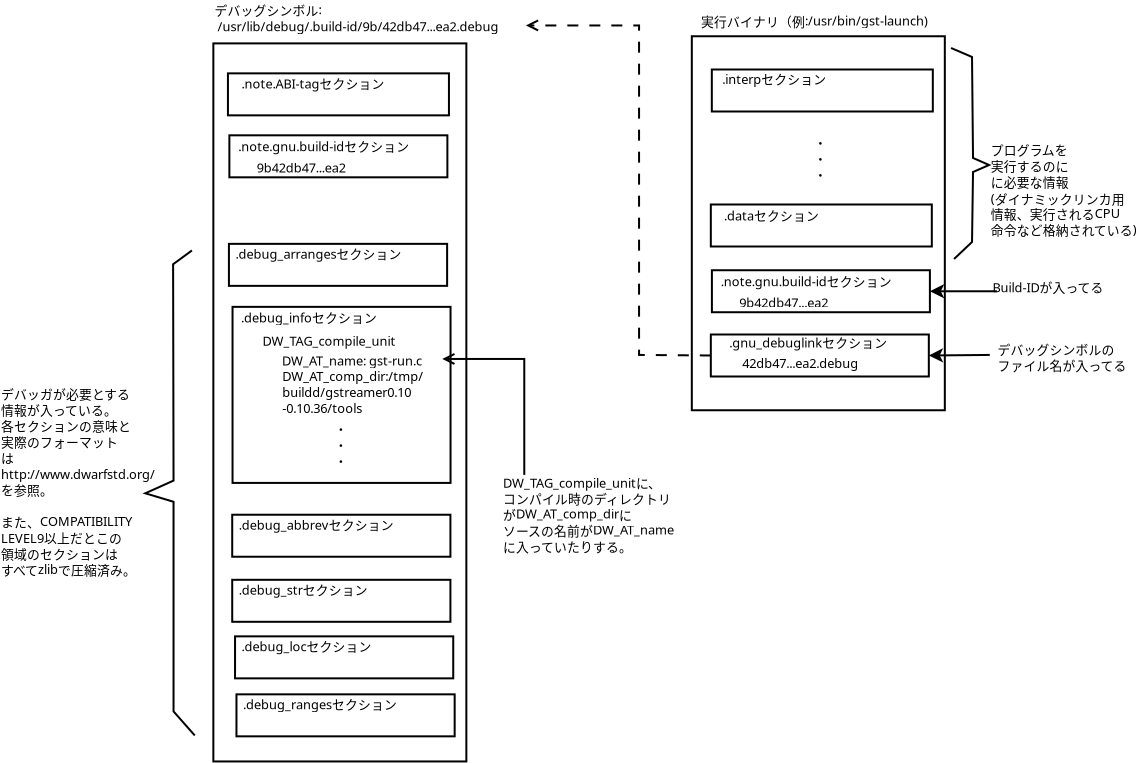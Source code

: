 <?xml version="1.0" encoding="UTF-8"?>
<dia:diagram xmlns:dia="http://www.lysator.liu.se/~alla/dia/">
  <dia:layer name="背景" visible="true" active="true">
    <dia:object type="Standard - Box" version="0" id="O0">
      <dia:attribute name="obj_pos">
        <dia:point val="5.45,-12.588"/>
      </dia:attribute>
      <dia:attribute name="obj_bb">
        <dia:rectangle val="5.4,-12.637;18.15,23.365"/>
      </dia:attribute>
      <dia:attribute name="elem_corner">
        <dia:point val="5.45,-12.588"/>
      </dia:attribute>
      <dia:attribute name="elem_width">
        <dia:real val="12.65"/>
      </dia:attribute>
      <dia:attribute name="elem_height">
        <dia:real val="35.903"/>
      </dia:attribute>
      <dia:attribute name="show_background">
        <dia:boolean val="true"/>
      </dia:attribute>
    </dia:object>
    <dia:object type="Standard - Box" version="0" id="O1">
      <dia:attribute name="obj_pos">
        <dia:point val="6.179,-11.09"/>
      </dia:attribute>
      <dia:attribute name="obj_bb">
        <dia:rectangle val="6.129,-11.14;17.279,-8.94"/>
      </dia:attribute>
      <dia:attribute name="elem_corner">
        <dia:point val="6.179,-11.09"/>
      </dia:attribute>
      <dia:attribute name="elem_width">
        <dia:real val="11.05"/>
      </dia:attribute>
      <dia:attribute name="elem_height">
        <dia:real val="2.1"/>
      </dia:attribute>
      <dia:attribute name="show_background">
        <dia:boolean val="true"/>
      </dia:attribute>
    </dia:object>
    <dia:object type="Standard - Box" version="0" id="O2">
      <dia:attribute name="obj_pos">
        <dia:point val="6.228,-2.565"/>
      </dia:attribute>
      <dia:attribute name="obj_bb">
        <dia:rectangle val="6.178,-2.615;17.188,-0.415"/>
      </dia:attribute>
      <dia:attribute name="elem_corner">
        <dia:point val="6.228,-2.565"/>
      </dia:attribute>
      <dia:attribute name="elem_width">
        <dia:real val="10.91"/>
      </dia:attribute>
      <dia:attribute name="elem_height">
        <dia:real val="2.1"/>
      </dia:attribute>
      <dia:attribute name="show_background">
        <dia:boolean val="true"/>
      </dia:attribute>
    </dia:object>
    <dia:object type="Standard - Box" version="0" id="O3">
      <dia:attribute name="obj_pos">
        <dia:point val="6.409,0.585"/>
      </dia:attribute>
      <dia:attribute name="obj_bb">
        <dia:rectangle val="6.359,0.535;17.359,9.438"/>
      </dia:attribute>
      <dia:attribute name="elem_corner">
        <dia:point val="6.409,0.585"/>
      </dia:attribute>
      <dia:attribute name="elem_width">
        <dia:real val="10.9"/>
      </dia:attribute>
      <dia:attribute name="elem_height">
        <dia:real val="8.803"/>
      </dia:attribute>
      <dia:attribute name="show_background">
        <dia:boolean val="true"/>
      </dia:attribute>
    </dia:object>
    <dia:object type="Standard - Box" version="0" id="O4">
      <dia:attribute name="obj_pos">
        <dia:point val="29.373,-12.945"/>
      </dia:attribute>
      <dia:attribute name="obj_bb">
        <dia:rectangle val="29.323,-12.995;42.073,5.805"/>
      </dia:attribute>
      <dia:attribute name="elem_corner">
        <dia:point val="29.373,-12.945"/>
      </dia:attribute>
      <dia:attribute name="elem_width">
        <dia:real val="12.65"/>
      </dia:attribute>
      <dia:attribute name="elem_height">
        <dia:real val="18.7"/>
      </dia:attribute>
      <dia:attribute name="show_background">
        <dia:boolean val="true"/>
      </dia:attribute>
    </dia:object>
    <dia:object type="Standard - Text" version="1" id="O5">
      <dia:attribute name="obj_pos">
        <dia:point val="29.833,-13.433"/>
      </dia:attribute>
      <dia:attribute name="obj_bb">
        <dia:rectangle val="29.833,-14.094;41.64,-13.22"/>
      </dia:attribute>
      <dia:attribute name="text">
        <dia:composite type="text">
          <dia:attribute name="string">
            <dia:string>#実行バイナリ（例:/usr/bin/gst-launch)#</dia:string>
          </dia:attribute>
          <dia:attribute name="font">
            <dia:font family="sans" style="0" name="Helvetica"/>
          </dia:attribute>
          <dia:attribute name="height">
            <dia:real val="0.8"/>
          </dia:attribute>
          <dia:attribute name="pos">
            <dia:point val="29.833,-13.433"/>
          </dia:attribute>
          <dia:attribute name="color">
            <dia:color val="#000000"/>
          </dia:attribute>
          <dia:attribute name="alignment">
            <dia:enum val="0"/>
          </dia:attribute>
        </dia:composite>
      </dia:attribute>
      <dia:attribute name="valign">
        <dia:enum val="3"/>
      </dia:attribute>
    </dia:object>
    <dia:object type="Standard - Box" version="0" id="O6">
      <dia:attribute name="obj_pos">
        <dia:point val="30.323,1.967"/>
      </dia:attribute>
      <dia:attribute name="obj_bb">
        <dia:rectangle val="30.273,1.917;41.273,4.117"/>
      </dia:attribute>
      <dia:attribute name="elem_corner">
        <dia:point val="30.323,1.967"/>
      </dia:attribute>
      <dia:attribute name="elem_width">
        <dia:real val="10.9"/>
      </dia:attribute>
      <dia:attribute name="elem_height">
        <dia:real val="2.1"/>
      </dia:attribute>
      <dia:attribute name="show_background">
        <dia:boolean val="true"/>
      </dia:attribute>
    </dia:object>
    <dia:object type="Standard - Box" version="0" id="O7">
      <dia:attribute name="obj_pos">
        <dia:point val="30.373,-11.283"/>
      </dia:attribute>
      <dia:attribute name="obj_bb">
        <dia:rectangle val="30.323,-11.333;41.473,-9.133"/>
      </dia:attribute>
      <dia:attribute name="elem_corner">
        <dia:point val="30.373,-11.283"/>
      </dia:attribute>
      <dia:attribute name="elem_width">
        <dia:real val="11.05"/>
      </dia:attribute>
      <dia:attribute name="elem_height">
        <dia:real val="2.1"/>
      </dia:attribute>
      <dia:attribute name="show_background">
        <dia:boolean val="true"/>
      </dia:attribute>
    </dia:object>
    <dia:object type="Standard - Box" version="0" id="O8">
      <dia:attribute name="obj_pos">
        <dia:point val="30.323,-4.533"/>
      </dia:attribute>
      <dia:attribute name="obj_bb">
        <dia:rectangle val="30.273,-4.583;41.423,-2.383"/>
      </dia:attribute>
      <dia:attribute name="elem_corner">
        <dia:point val="30.323,-4.533"/>
      </dia:attribute>
      <dia:attribute name="elem_width">
        <dia:real val="11.05"/>
      </dia:attribute>
      <dia:attribute name="elem_height">
        <dia:real val="2.1"/>
      </dia:attribute>
      <dia:attribute name="show_background">
        <dia:boolean val="true"/>
      </dia:attribute>
    </dia:object>
    <dia:object type="Standard - Text" version="1" id="O9">
      <dia:attribute name="obj_pos">
        <dia:point val="35.698,-3.595"/>
      </dia:attribute>
      <dia:attribute name="obj_bb">
        <dia:rectangle val="35.698,-4.19;35.698,-3.445"/>
      </dia:attribute>
      <dia:attribute name="text">
        <dia:composite type="text">
          <dia:attribute name="string">
            <dia:string>##</dia:string>
          </dia:attribute>
          <dia:attribute name="font">
            <dia:font family="sans" style="0" name="Helvetica"/>
          </dia:attribute>
          <dia:attribute name="height">
            <dia:real val="0.8"/>
          </dia:attribute>
          <dia:attribute name="pos">
            <dia:point val="35.698,-3.595"/>
          </dia:attribute>
          <dia:attribute name="color">
            <dia:color val="#000000"/>
          </dia:attribute>
          <dia:attribute name="alignment">
            <dia:enum val="0"/>
          </dia:attribute>
        </dia:composite>
      </dia:attribute>
      <dia:attribute name="valign">
        <dia:enum val="3"/>
      </dia:attribute>
      <dia:connections>
        <dia:connection handle="0" to="O4" connection="8"/>
      </dia:connections>
    </dia:object>
    <dia:object type="Standard - Text" version="1" id="O10">
      <dia:attribute name="obj_pos">
        <dia:point val="35.698,-3.595"/>
      </dia:attribute>
      <dia:attribute name="obj_bb">
        <dia:rectangle val="35.698,-4.19;35.698,-3.445"/>
      </dia:attribute>
      <dia:attribute name="text">
        <dia:composite type="text">
          <dia:attribute name="string">
            <dia:string>##</dia:string>
          </dia:attribute>
          <dia:attribute name="font">
            <dia:font family="sans" style="0" name="Helvetica"/>
          </dia:attribute>
          <dia:attribute name="height">
            <dia:real val="0.8"/>
          </dia:attribute>
          <dia:attribute name="pos">
            <dia:point val="35.698,-3.595"/>
          </dia:attribute>
          <dia:attribute name="color">
            <dia:color val="#000000"/>
          </dia:attribute>
          <dia:attribute name="alignment">
            <dia:enum val="0"/>
          </dia:attribute>
        </dia:composite>
      </dia:attribute>
      <dia:attribute name="valign">
        <dia:enum val="3"/>
      </dia:attribute>
      <dia:connections>
        <dia:connection handle="0" to="O4" connection="8"/>
      </dia:connections>
    </dia:object>
    <dia:object type="Standard - Text" version="1" id="O11">
      <dia:attribute name="obj_pos">
        <dia:point val="35.483,-7.358"/>
      </dia:attribute>
      <dia:attribute name="obj_bb">
        <dia:rectangle val="35.483,-7.998;36.138,-5.586"/>
      </dia:attribute>
      <dia:attribute name="text">
        <dia:composite type="text">
          <dia:attribute name="string">
            <dia:string>#・
・
・#</dia:string>
          </dia:attribute>
          <dia:attribute name="font">
            <dia:font family="sans" style="0" name="Helvetica"/>
          </dia:attribute>
          <dia:attribute name="height">
            <dia:real val="0.8"/>
          </dia:attribute>
          <dia:attribute name="pos">
            <dia:point val="35.483,-7.358"/>
          </dia:attribute>
          <dia:attribute name="color">
            <dia:color val="#000000"/>
          </dia:attribute>
          <dia:attribute name="alignment">
            <dia:enum val="0"/>
          </dia:attribute>
        </dia:composite>
      </dia:attribute>
      <dia:attribute name="valign">
        <dia:enum val="3"/>
      </dia:attribute>
    </dia:object>
    <dia:object type="Standard - PolyLine" version="0" id="O12">
      <dia:attribute name="obj_pos">
        <dia:point val="42.333,-12.358"/>
      </dia:attribute>
      <dia:attribute name="obj_bb">
        <dia:rectangle val="42.267,-12.424;44.357,-1.738"/>
      </dia:attribute>
      <dia:attribute name="poly_points">
        <dia:point val="42.333,-12.358"/>
        <dia:point val="43.383,-11.908"/>
        <dia:point val="43.433,-6.858"/>
        <dia:point val="44.233,-6.508"/>
        <dia:point val="43.433,-6.158"/>
        <dia:point val="43.383,-2.658"/>
        <dia:point val="42.483,-1.808"/>
      </dia:attribute>
    </dia:object>
    <dia:object type="Standard - Text" version="1" id="O13">
      <dia:attribute name="obj_pos">
        <dia:point val="44.324,-7.006"/>
      </dia:attribute>
      <dia:attribute name="obj_bb">
        <dia:rectangle val="44.324,-7.646;51.684,-2.834"/>
      </dia:attribute>
      <dia:attribute name="text">
        <dia:composite type="text">
          <dia:attribute name="string">
            <dia:string>#プログラムを
実行するのに
に必要な情報
(ダイナミックリンカ用
情報、実行されるCPU
命令など格納されている)#</dia:string>
          </dia:attribute>
          <dia:attribute name="font">
            <dia:font family="sans" style="0" name="Helvetica"/>
          </dia:attribute>
          <dia:attribute name="height">
            <dia:real val="0.8"/>
          </dia:attribute>
          <dia:attribute name="pos">
            <dia:point val="44.324,-7.006"/>
          </dia:attribute>
          <dia:attribute name="color">
            <dia:color val="#000000"/>
          </dia:attribute>
          <dia:attribute name="alignment">
            <dia:enum val="0"/>
          </dia:attribute>
        </dia:composite>
      </dia:attribute>
      <dia:attribute name="valign">
        <dia:enum val="3"/>
      </dia:attribute>
    </dia:object>
    <dia:object type="Standard - Box" version="0" id="O14">
      <dia:attribute name="obj_pos">
        <dia:point val="30.377,-1.246"/>
      </dia:attribute>
      <dia:attribute name="obj_bb">
        <dia:rectangle val="30.327,-1.296;41.327,0.904"/>
      </dia:attribute>
      <dia:attribute name="elem_corner">
        <dia:point val="30.377,-1.246"/>
      </dia:attribute>
      <dia:attribute name="elem_width">
        <dia:real val="10.9"/>
      </dia:attribute>
      <dia:attribute name="elem_height">
        <dia:real val="2.1"/>
      </dia:attribute>
      <dia:attribute name="show_background">
        <dia:boolean val="true"/>
      </dia:attribute>
    </dia:object>
    <dia:object type="Standard - Text" version="1" id="O15">
      <dia:attribute name="obj_pos">
        <dia:point val="30.978,-3.735"/>
      </dia:attribute>
      <dia:attribute name="obj_bb">
        <dia:rectangle val="30.978,-4.375;35.823,-3.563"/>
      </dia:attribute>
      <dia:attribute name="text">
        <dia:composite type="text">
          <dia:attribute name="string">
            <dia:string>#.dataセクション#</dia:string>
          </dia:attribute>
          <dia:attribute name="font">
            <dia:font family="sans" style="0" name="Helvetica"/>
          </dia:attribute>
          <dia:attribute name="height">
            <dia:real val="0.8"/>
          </dia:attribute>
          <dia:attribute name="pos">
            <dia:point val="30.978,-3.735"/>
          </dia:attribute>
          <dia:attribute name="color">
            <dia:color val="#000000"/>
          </dia:attribute>
          <dia:attribute name="alignment">
            <dia:enum val="0"/>
          </dia:attribute>
        </dia:composite>
      </dia:attribute>
      <dia:attribute name="valign">
        <dia:enum val="3"/>
      </dia:attribute>
    </dia:object>
    <dia:object type="Standard - Text" version="1" id="O16">
      <dia:attribute name="obj_pos">
        <dia:point val="30.893,-10.555"/>
      </dia:attribute>
      <dia:attribute name="obj_bb">
        <dia:rectangle val="30.893,-11.195;36.193,-10.383"/>
      </dia:attribute>
      <dia:attribute name="text">
        <dia:composite type="text">
          <dia:attribute name="string">
            <dia:string>#.interpセクション#</dia:string>
          </dia:attribute>
          <dia:attribute name="font">
            <dia:font family="sans" style="0" name="Helvetica"/>
          </dia:attribute>
          <dia:attribute name="height">
            <dia:real val="0.8"/>
          </dia:attribute>
          <dia:attribute name="pos">
            <dia:point val="30.893,-10.555"/>
          </dia:attribute>
          <dia:attribute name="color">
            <dia:color val="#000000"/>
          </dia:attribute>
          <dia:attribute name="alignment">
            <dia:enum val="0"/>
          </dia:attribute>
        </dia:composite>
      </dia:attribute>
      <dia:attribute name="valign">
        <dia:enum val="3"/>
      </dia:attribute>
    </dia:object>
    <dia:object type="Standard - Text" version="1" id="O17">
      <dia:attribute name="obj_pos">
        <dia:point val="30.822,-0.443"/>
      </dia:attribute>
      <dia:attribute name="obj_bb">
        <dia:rectangle val="30.822,-1.083;39.679,-0.271"/>
      </dia:attribute>
      <dia:attribute name="text">
        <dia:composite type="text">
          <dia:attribute name="string">
            <dia:string>#.note.gnu.build-idセクション#</dia:string>
          </dia:attribute>
          <dia:attribute name="font">
            <dia:font family="sans" style="0" name="Helvetica"/>
          </dia:attribute>
          <dia:attribute name="height">
            <dia:real val="0.8"/>
          </dia:attribute>
          <dia:attribute name="pos">
            <dia:point val="30.822,-0.443"/>
          </dia:attribute>
          <dia:attribute name="color">
            <dia:color val="#000000"/>
          </dia:attribute>
          <dia:attribute name="alignment">
            <dia:enum val="0"/>
          </dia:attribute>
        </dia:composite>
      </dia:attribute>
      <dia:attribute name="valign">
        <dia:enum val="3"/>
      </dia:attribute>
    </dia:object>
    <dia:object type="Standard - Text" version="1" id="O18">
      <dia:attribute name="obj_pos">
        <dia:point val="31.741,0.617"/>
      </dia:attribute>
      <dia:attribute name="obj_bb">
        <dia:rectangle val="31.741,0.022;36.804,0.767"/>
      </dia:attribute>
      <dia:attribute name="text">
        <dia:composite type="text">
          <dia:attribute name="string">
            <dia:string>#9b42db47...ea2#</dia:string>
          </dia:attribute>
          <dia:attribute name="font">
            <dia:font family="sans" style="0" name="Helvetica"/>
          </dia:attribute>
          <dia:attribute name="height">
            <dia:real val="0.8"/>
          </dia:attribute>
          <dia:attribute name="pos">
            <dia:point val="31.741,0.617"/>
          </dia:attribute>
          <dia:attribute name="color">
            <dia:color val="#000000"/>
          </dia:attribute>
          <dia:attribute name="alignment">
            <dia:enum val="0"/>
          </dia:attribute>
        </dia:composite>
      </dia:attribute>
      <dia:attribute name="valign">
        <dia:enum val="3"/>
      </dia:attribute>
    </dia:object>
    <dia:object type="Standard - Text" version="1" id="O19">
      <dia:attribute name="obj_pos">
        <dia:point val="5.508,-13.994"/>
      </dia:attribute>
      <dia:attribute name="obj_bb">
        <dia:rectangle val="5.508,-14.612;20.665,-13.033"/>
      </dia:attribute>
      <dia:attribute name="text">
        <dia:composite type="text">
          <dia:attribute name="string">
            <dia:string>#デバッグシンボル:
 /usr/lib/debug/.build-id/9b/42db47...ea2.debug#</dia:string>
          </dia:attribute>
          <dia:attribute name="font">
            <dia:font family="sans" style="0" name="Helvetica"/>
          </dia:attribute>
          <dia:attribute name="height">
            <dia:real val="0.8"/>
          </dia:attribute>
          <dia:attribute name="pos">
            <dia:point val="5.508,-13.994"/>
          </dia:attribute>
          <dia:attribute name="color">
            <dia:color val="#000000"/>
          </dia:attribute>
          <dia:attribute name="alignment">
            <dia:enum val="0"/>
          </dia:attribute>
        </dia:composite>
      </dia:attribute>
      <dia:attribute name="valign">
        <dia:enum val="3"/>
      </dia:attribute>
    </dia:object>
    <dia:object type="Standard - Line" version="0" id="O20">
      <dia:attribute name="obj_pos">
        <dia:point val="44.625,-0.193"/>
      </dia:attribute>
      <dia:attribute name="obj_bb">
        <dia:rectangle val="41.165,-0.557;44.675,0.167"/>
      </dia:attribute>
      <dia:attribute name="conn_endpoints">
        <dia:point val="44.625,-0.193"/>
        <dia:point val="41.277,-0.196"/>
      </dia:attribute>
      <dia:attribute name="numcp">
        <dia:int val="1"/>
      </dia:attribute>
      <dia:attribute name="end_arrow">
        <dia:enum val="22"/>
      </dia:attribute>
      <dia:attribute name="end_arrow_length">
        <dia:real val="0.5"/>
      </dia:attribute>
      <dia:attribute name="end_arrow_width">
        <dia:real val="0.5"/>
      </dia:attribute>
      <dia:connections>
        <dia:connection handle="1" to="O14" connection="4"/>
      </dia:connections>
    </dia:object>
    <dia:object type="Standard - Text" version="1" id="O21">
      <dia:attribute name="obj_pos">
        <dia:point val="44.413,-0.147"/>
      </dia:attribute>
      <dia:attribute name="obj_bb">
        <dia:rectangle val="44.413,-0.787;50.133,0.026"/>
      </dia:attribute>
      <dia:attribute name="text">
        <dia:composite type="text">
          <dia:attribute name="string">
            <dia:string>#Build-IDが入ってる#</dia:string>
          </dia:attribute>
          <dia:attribute name="font">
            <dia:font family="sans" style="0" name="Helvetica"/>
          </dia:attribute>
          <dia:attribute name="height">
            <dia:real val="0.8"/>
          </dia:attribute>
          <dia:attribute name="pos">
            <dia:point val="44.413,-0.147"/>
          </dia:attribute>
          <dia:attribute name="color">
            <dia:color val="#000000"/>
          </dia:attribute>
          <dia:attribute name="alignment">
            <dia:enum val="0"/>
          </dia:attribute>
        </dia:composite>
      </dia:attribute>
      <dia:attribute name="valign">
        <dia:enum val="3"/>
      </dia:attribute>
    </dia:object>
    <dia:object type="Standard - Text" version="1" id="O22">
      <dia:attribute name="obj_pos">
        <dia:point val="31.246,2.615"/>
      </dia:attribute>
      <dia:attribute name="obj_bb">
        <dia:rectangle val="31.246,1.975;39.339,2.787"/>
      </dia:attribute>
      <dia:attribute name="text">
        <dia:composite type="text">
          <dia:attribute name="string">
            <dia:string>#.gnu_debuglinkセクション#</dia:string>
          </dia:attribute>
          <dia:attribute name="font">
            <dia:font family="sans" style="0" name="Helvetica"/>
          </dia:attribute>
          <dia:attribute name="height">
            <dia:real val="0.8"/>
          </dia:attribute>
          <dia:attribute name="pos">
            <dia:point val="31.246,2.615"/>
          </dia:attribute>
          <dia:attribute name="color">
            <dia:color val="#000000"/>
          </dia:attribute>
          <dia:attribute name="alignment">
            <dia:enum val="0"/>
          </dia:attribute>
        </dia:composite>
      </dia:attribute>
      <dia:attribute name="valign">
        <dia:enum val="3"/>
      </dia:attribute>
    </dia:object>
    <dia:object type="Standard - Text" version="1" id="O23">
      <dia:attribute name="obj_pos">
        <dia:point val="31.897,3.636"/>
      </dia:attribute>
      <dia:attribute name="obj_bb">
        <dia:rectangle val="31.897,3.041;38.369,3.786"/>
      </dia:attribute>
      <dia:attribute name="text">
        <dia:composite type="text">
          <dia:attribute name="string">
            <dia:string>#42db47...ea2.debug#</dia:string>
          </dia:attribute>
          <dia:attribute name="font">
            <dia:font family="sans" style="0" name="Helvetica"/>
          </dia:attribute>
          <dia:attribute name="height">
            <dia:real val="0.8"/>
          </dia:attribute>
          <dia:attribute name="pos">
            <dia:point val="31.897,3.636"/>
          </dia:attribute>
          <dia:attribute name="color">
            <dia:color val="#000000"/>
          </dia:attribute>
          <dia:attribute name="alignment">
            <dia:enum val="0"/>
          </dia:attribute>
        </dia:composite>
      </dia:attribute>
      <dia:attribute name="valign">
        <dia:enum val="3"/>
      </dia:attribute>
    </dia:object>
    <dia:object type="Standard - Line" version="0" id="O24">
      <dia:attribute name="obj_pos">
        <dia:point val="44.271,2.989"/>
      </dia:attribute>
      <dia:attribute name="obj_bb">
        <dia:rectangle val="41.111,2.649;44.322,3.373"/>
      </dia:attribute>
      <dia:attribute name="conn_endpoints">
        <dia:point val="44.271,2.989"/>
        <dia:point val="41.223,3.017"/>
      </dia:attribute>
      <dia:attribute name="numcp">
        <dia:int val="1"/>
      </dia:attribute>
      <dia:attribute name="end_arrow">
        <dia:enum val="22"/>
      </dia:attribute>
      <dia:attribute name="end_arrow_length">
        <dia:real val="0.5"/>
      </dia:attribute>
      <dia:attribute name="end_arrow_width">
        <dia:real val="0.5"/>
      </dia:attribute>
      <dia:connections>
        <dia:connection handle="1" to="O6" connection="4"/>
      </dia:connections>
    </dia:object>
    <dia:object type="Standard - Text" version="1" id="O25">
      <dia:attribute name="obj_pos">
        <dia:point val="44.659,2.962"/>
      </dia:attribute>
      <dia:attribute name="obj_bb">
        <dia:rectangle val="44.659,2.322;51.059,3.934"/>
      </dia:attribute>
      <dia:attribute name="text">
        <dia:composite type="text">
          <dia:attribute name="string">
            <dia:string>#デバッグシンボルの
ファイル名が入ってる#</dia:string>
          </dia:attribute>
          <dia:attribute name="font">
            <dia:font family="sans" style="0" name="Helvetica"/>
          </dia:attribute>
          <dia:attribute name="height">
            <dia:real val="0.8"/>
          </dia:attribute>
          <dia:attribute name="pos">
            <dia:point val="44.659,2.962"/>
          </dia:attribute>
          <dia:attribute name="color">
            <dia:color val="#000000"/>
          </dia:attribute>
          <dia:attribute name="alignment">
            <dia:enum val="0"/>
          </dia:attribute>
        </dia:composite>
      </dia:attribute>
      <dia:attribute name="valign">
        <dia:enum val="3"/>
      </dia:attribute>
    </dia:object>
    <dia:object type="Standard - PolyLine" version="0" id="O26">
      <dia:attribute name="obj_pos">
        <dia:point val="30.323,3.017"/>
      </dia:attribute>
      <dia:attribute name="obj_bb">
        <dia:rectangle val="20.966,-13.817;30.373,3.067"/>
      </dia:attribute>
      <dia:attribute name="poly_points">
        <dia:point val="30.323,3.017"/>
        <dia:point val="26.735,2.989"/>
        <dia:point val="26.735,-13.486"/>
        <dia:point val="21.078,-13.486"/>
      </dia:attribute>
      <dia:attribute name="line_style">
        <dia:enum val="4"/>
      </dia:attribute>
      <dia:attribute name="dashlength">
        <dia:real val="5.5"/>
      </dia:attribute>
      <dia:attribute name="end_arrow">
        <dia:enum val="1"/>
      </dia:attribute>
      <dia:attribute name="end_arrow_length">
        <dia:real val="0.5"/>
      </dia:attribute>
      <dia:attribute name="end_arrow_width">
        <dia:real val="0.5"/>
      </dia:attribute>
      <dia:connections>
        <dia:connection handle="0" to="O6" connection="3"/>
      </dia:connections>
    </dia:object>
    <dia:object type="Standard - Text" version="1" id="O27">
      <dia:attribute name="obj_pos">
        <dia:point val="6.858,-10.336"/>
      </dia:attribute>
      <dia:attribute name="obj_bb">
        <dia:rectangle val="6.858,-10.997;14.274,-10.123"/>
      </dia:attribute>
      <dia:attribute name="text">
        <dia:composite type="text">
          <dia:attribute name="string">
            <dia:string>#.note.ABI-tagセクション#</dia:string>
          </dia:attribute>
          <dia:attribute name="font">
            <dia:font family="sans" style="0" name="Helvetica"/>
          </dia:attribute>
          <dia:attribute name="height">
            <dia:real val="0.8"/>
          </dia:attribute>
          <dia:attribute name="pos">
            <dia:point val="6.858,-10.336"/>
          </dia:attribute>
          <dia:attribute name="color">
            <dia:color val="#000000"/>
          </dia:attribute>
          <dia:attribute name="alignment">
            <dia:enum val="0"/>
          </dia:attribute>
        </dia:composite>
      </dia:attribute>
      <dia:attribute name="valign">
        <dia:enum val="3"/>
      </dia:attribute>
    </dia:object>
    <dia:object type="Standard - Box" version="0" id="O28">
      <dia:attribute name="obj_pos">
        <dia:point val="6.251,-7.992"/>
      </dia:attribute>
      <dia:attribute name="obj_bb">
        <dia:rectangle val="6.201,-8.042;17.201,-5.842"/>
      </dia:attribute>
      <dia:attribute name="elem_corner">
        <dia:point val="6.251,-7.992"/>
      </dia:attribute>
      <dia:attribute name="elem_width">
        <dia:real val="10.9"/>
      </dia:attribute>
      <dia:attribute name="elem_height">
        <dia:real val="2.1"/>
      </dia:attribute>
      <dia:attribute name="show_background">
        <dia:boolean val="true"/>
      </dia:attribute>
    </dia:object>
    <dia:object type="Standard - Text" version="1" id="O29">
      <dia:attribute name="obj_pos">
        <dia:point val="6.696,-7.19"/>
      </dia:attribute>
      <dia:attribute name="obj_bb">
        <dia:rectangle val="6.696,-7.83;15.554,-7.017"/>
      </dia:attribute>
      <dia:attribute name="text">
        <dia:composite type="text">
          <dia:attribute name="string">
            <dia:string>#.note.gnu.build-idセクション#</dia:string>
          </dia:attribute>
          <dia:attribute name="font">
            <dia:font family="sans" style="0" name="Helvetica"/>
          </dia:attribute>
          <dia:attribute name="height">
            <dia:real val="0.8"/>
          </dia:attribute>
          <dia:attribute name="pos">
            <dia:point val="6.696,-7.19"/>
          </dia:attribute>
          <dia:attribute name="color">
            <dia:color val="#000000"/>
          </dia:attribute>
          <dia:attribute name="alignment">
            <dia:enum val="0"/>
          </dia:attribute>
        </dia:composite>
      </dia:attribute>
      <dia:attribute name="valign">
        <dia:enum val="3"/>
      </dia:attribute>
    </dia:object>
    <dia:object type="Standard - Text" version="1" id="O30">
      <dia:attribute name="obj_pos">
        <dia:point val="7.616,-6.129"/>
      </dia:attribute>
      <dia:attribute name="obj_bb">
        <dia:rectangle val="7.616,-6.724;12.678,-5.979"/>
      </dia:attribute>
      <dia:attribute name="text">
        <dia:composite type="text">
          <dia:attribute name="string">
            <dia:string>#9b42db47...ea2#</dia:string>
          </dia:attribute>
          <dia:attribute name="font">
            <dia:font family="sans" style="0" name="Helvetica"/>
          </dia:attribute>
          <dia:attribute name="height">
            <dia:real val="0.8"/>
          </dia:attribute>
          <dia:attribute name="pos">
            <dia:point val="7.616,-6.129"/>
          </dia:attribute>
          <dia:attribute name="color">
            <dia:color val="#000000"/>
          </dia:attribute>
          <dia:attribute name="alignment">
            <dia:enum val="0"/>
          </dia:attribute>
        </dia:composite>
      </dia:attribute>
      <dia:attribute name="valign">
        <dia:enum val="3"/>
      </dia:attribute>
    </dia:object>
    <dia:object type="Standard - Text" version="1" id="O31">
      <dia:attribute name="obj_pos">
        <dia:point val="6.555,-1.816"/>
      </dia:attribute>
      <dia:attribute name="obj_bb">
        <dia:rectangle val="6.555,-2.456;15.139,-1.643"/>
      </dia:attribute>
      <dia:attribute name="text">
        <dia:composite type="text">
          <dia:attribute name="string">
            <dia:string>#.debug_arrangesセクション#</dia:string>
          </dia:attribute>
          <dia:attribute name="font">
            <dia:font family="sans" style="0" name="Helvetica"/>
          </dia:attribute>
          <dia:attribute name="height">
            <dia:real val="0.8"/>
          </dia:attribute>
          <dia:attribute name="pos">
            <dia:point val="6.555,-1.816"/>
          </dia:attribute>
          <dia:attribute name="color">
            <dia:color val="#000000"/>
          </dia:attribute>
          <dia:attribute name="alignment">
            <dia:enum val="0"/>
          </dia:attribute>
        </dia:composite>
      </dia:attribute>
      <dia:attribute name="valign">
        <dia:enum val="3"/>
      </dia:attribute>
    </dia:object>
    <dia:object type="Standard - Text" version="1" id="O32">
      <dia:attribute name="obj_pos">
        <dia:point val="6.838,1.366"/>
      </dia:attribute>
      <dia:attribute name="obj_bb">
        <dia:rectangle val="6.838,0.726;13.783,1.539"/>
      </dia:attribute>
      <dia:attribute name="text">
        <dia:composite type="text">
          <dia:attribute name="string">
            <dia:string>#.debug_infoセクション#</dia:string>
          </dia:attribute>
          <dia:attribute name="font">
            <dia:font family="sans" style="0" name="Helvetica"/>
          </dia:attribute>
          <dia:attribute name="height">
            <dia:real val="0.8"/>
          </dia:attribute>
          <dia:attribute name="pos">
            <dia:point val="6.838,1.366"/>
          </dia:attribute>
          <dia:attribute name="color">
            <dia:color val="#000000"/>
          </dia:attribute>
          <dia:attribute name="alignment">
            <dia:enum val="0"/>
          </dia:attribute>
        </dia:composite>
      </dia:attribute>
      <dia:attribute name="valign">
        <dia:enum val="3"/>
      </dia:attribute>
    </dia:object>
    <dia:object type="Standard - Text" version="1" id="O33">
      <dia:attribute name="obj_pos">
        <dia:point val="7.906,2.529"/>
      </dia:attribute>
      <dia:attribute name="obj_bb">
        <dia:rectangle val="7.906,1.934;15.015,2.679"/>
      </dia:attribute>
      <dia:attribute name="text">
        <dia:composite type="text">
          <dia:attribute name="string">
            <dia:string>#DW_TAG_compile_unit#</dia:string>
          </dia:attribute>
          <dia:attribute name="font">
            <dia:font family="sans" style="0" name="Helvetica"/>
          </dia:attribute>
          <dia:attribute name="height">
            <dia:real val="0.8"/>
          </dia:attribute>
          <dia:attribute name="pos">
            <dia:point val="7.906,2.529"/>
          </dia:attribute>
          <dia:attribute name="color">
            <dia:color val="#000000"/>
          </dia:attribute>
          <dia:attribute name="alignment">
            <dia:enum val="0"/>
          </dia:attribute>
        </dia:composite>
      </dia:attribute>
      <dia:attribute name="valign">
        <dia:enum val="3"/>
      </dia:attribute>
    </dia:object>
    <dia:object type="Standard - Text" version="1" id="O34">
      <dia:attribute name="obj_pos">
        <dia:point val="8.888,3.513"/>
      </dia:attribute>
      <dia:attribute name="obj_bb">
        <dia:rectangle val="8.888,2.918;16.511,3.663"/>
      </dia:attribute>
      <dia:attribute name="text">
        <dia:composite type="text">
          <dia:attribute name="string">
            <dia:string>#DW_AT_name: gst-run.c#</dia:string>
          </dia:attribute>
          <dia:attribute name="font">
            <dia:font family="sans" style="0" name="Helvetica"/>
          </dia:attribute>
          <dia:attribute name="height">
            <dia:real val="0.8"/>
          </dia:attribute>
          <dia:attribute name="pos">
            <dia:point val="8.888,3.513"/>
          </dia:attribute>
          <dia:attribute name="color">
            <dia:color val="#000000"/>
          </dia:attribute>
          <dia:attribute name="alignment">
            <dia:enum val="0"/>
          </dia:attribute>
        </dia:composite>
      </dia:attribute>
      <dia:attribute name="valign">
        <dia:enum val="3"/>
      </dia:attribute>
    </dia:object>
    <dia:object type="Standard - Text" version="1" id="O35">
      <dia:attribute name="obj_pos">
        <dia:point val="8.895,4.297"/>
      </dia:attribute>
      <dia:attribute name="obj_bb">
        <dia:rectangle val="8.895,3.702;16.294,6.047"/>
      </dia:attribute>
      <dia:attribute name="text">
        <dia:composite type="text">
          <dia:attribute name="string">
            <dia:string>#DW_AT_comp_dir:/tmp/
buildd/gstreamer0.10
-0.10.36/tools#</dia:string>
          </dia:attribute>
          <dia:attribute name="font">
            <dia:font family="sans" style="0" name="Helvetica"/>
          </dia:attribute>
          <dia:attribute name="height">
            <dia:real val="0.8"/>
          </dia:attribute>
          <dia:attribute name="pos">
            <dia:point val="8.895,4.297"/>
          </dia:attribute>
          <dia:attribute name="color">
            <dia:color val="#000000"/>
          </dia:attribute>
          <dia:attribute name="alignment">
            <dia:enum val="0"/>
          </dia:attribute>
        </dia:composite>
      </dia:attribute>
      <dia:attribute name="valign">
        <dia:enum val="3"/>
      </dia:attribute>
    </dia:object>
    <dia:object type="Standard - Text" version="1" id="O36">
      <dia:attribute name="obj_pos">
        <dia:point val="11.505,6.952"/>
      </dia:attribute>
      <dia:attribute name="obj_bb">
        <dia:rectangle val="11.484,6.292;12.16,8.766"/>
      </dia:attribute>
      <dia:attribute name="text">
        <dia:composite type="text">
          <dia:attribute name="string">
            <dia:string>#・
・
・#</dia:string>
          </dia:attribute>
          <dia:attribute name="font">
            <dia:font family="sans" style="0" name="Helvetica"/>
          </dia:attribute>
          <dia:attribute name="height">
            <dia:real val="0.8"/>
          </dia:attribute>
          <dia:attribute name="pos">
            <dia:point val="11.505,6.952"/>
          </dia:attribute>
          <dia:attribute name="color">
            <dia:color val="#000000"/>
          </dia:attribute>
          <dia:attribute name="alignment">
            <dia:enum val="0"/>
          </dia:attribute>
        </dia:composite>
      </dia:attribute>
      <dia:attribute name="valign">
        <dia:enum val="3"/>
      </dia:attribute>
    </dia:object>
    <dia:object type="Standard - Box" version="0" id="O37">
      <dia:attribute name="obj_pos">
        <dia:point val="6.393,10.979"/>
      </dia:attribute>
      <dia:attribute name="obj_bb">
        <dia:rectangle val="6.343,10.929;17.353,13.129"/>
      </dia:attribute>
      <dia:attribute name="elem_corner">
        <dia:point val="6.393,10.979"/>
      </dia:attribute>
      <dia:attribute name="elem_width">
        <dia:real val="10.91"/>
      </dia:attribute>
      <dia:attribute name="elem_height">
        <dia:real val="2.1"/>
      </dia:attribute>
      <dia:attribute name="show_background">
        <dia:boolean val="true"/>
      </dia:attribute>
    </dia:object>
    <dia:object type="Standard - Text" version="1" id="O38">
      <dia:attribute name="obj_pos">
        <dia:point val="6.72,11.728"/>
      </dia:attribute>
      <dia:attribute name="obj_bb">
        <dia:rectangle val="6.72,11.068;14.716,11.941"/>
      </dia:attribute>
      <dia:attribute name="text">
        <dia:composite type="text">
          <dia:attribute name="string">
            <dia:string>#.debug_abbrevセクション#</dia:string>
          </dia:attribute>
          <dia:attribute name="font">
            <dia:font family="sans" style="0" name="Helvetica"/>
          </dia:attribute>
          <dia:attribute name="height">
            <dia:real val="0.8"/>
          </dia:attribute>
          <dia:attribute name="pos">
            <dia:point val="6.72,11.728"/>
          </dia:attribute>
          <dia:attribute name="color">
            <dia:color val="#000000"/>
          </dia:attribute>
          <dia:attribute name="alignment">
            <dia:enum val="0"/>
          </dia:attribute>
        </dia:composite>
      </dia:attribute>
      <dia:attribute name="valign">
        <dia:enum val="3"/>
      </dia:attribute>
    </dia:object>
    <dia:object type="Standard - Box" version="0" id="O39">
      <dia:attribute name="obj_pos">
        <dia:point val="6.393,14.232"/>
      </dia:attribute>
      <dia:attribute name="obj_bb">
        <dia:rectangle val="6.343,14.182;17.353,16.382"/>
      </dia:attribute>
      <dia:attribute name="elem_corner">
        <dia:point val="6.393,14.232"/>
      </dia:attribute>
      <dia:attribute name="elem_width">
        <dia:real val="10.91"/>
      </dia:attribute>
      <dia:attribute name="elem_height">
        <dia:real val="2.1"/>
      </dia:attribute>
      <dia:attribute name="show_background">
        <dia:boolean val="true"/>
      </dia:attribute>
    </dia:object>
    <dia:object type="Standard - Text" version="1" id="O40">
      <dia:attribute name="obj_pos">
        <dia:point val="6.72,14.981"/>
      </dia:attribute>
      <dia:attribute name="obj_bb">
        <dia:rectangle val="6.72,14.32;13.33,15.194"/>
      </dia:attribute>
      <dia:attribute name="text">
        <dia:composite type="text">
          <dia:attribute name="string">
            <dia:string>#.debug_strセクション#</dia:string>
          </dia:attribute>
          <dia:attribute name="font">
            <dia:font family="sans" style="0" name="Helvetica"/>
          </dia:attribute>
          <dia:attribute name="height">
            <dia:real val="0.8"/>
          </dia:attribute>
          <dia:attribute name="pos">
            <dia:point val="6.72,14.981"/>
          </dia:attribute>
          <dia:attribute name="color">
            <dia:color val="#000000"/>
          </dia:attribute>
          <dia:attribute name="alignment">
            <dia:enum val="0"/>
          </dia:attribute>
        </dia:composite>
      </dia:attribute>
      <dia:attribute name="valign">
        <dia:enum val="3"/>
      </dia:attribute>
    </dia:object>
    <dia:object type="Standard - Box" version="0" id="O41">
      <dia:attribute name="obj_pos">
        <dia:point val="6.534,17.06"/>
      </dia:attribute>
      <dia:attribute name="obj_bb">
        <dia:rectangle val="6.484,17.01;17.494,19.21"/>
      </dia:attribute>
      <dia:attribute name="elem_corner">
        <dia:point val="6.534,17.06"/>
      </dia:attribute>
      <dia:attribute name="elem_width">
        <dia:real val="10.91"/>
      </dia:attribute>
      <dia:attribute name="elem_height">
        <dia:real val="2.1"/>
      </dia:attribute>
      <dia:attribute name="show_background">
        <dia:boolean val="true"/>
      </dia:attribute>
    </dia:object>
    <dia:object type="Standard - Text" version="1" id="O42">
      <dia:attribute name="obj_pos">
        <dia:point val="6.861,17.809"/>
      </dia:attribute>
      <dia:attribute name="obj_bb">
        <dia:rectangle val="6.861,17.149;13.549,18.022"/>
      </dia:attribute>
      <dia:attribute name="text">
        <dia:composite type="text">
          <dia:attribute name="string">
            <dia:string>#.debug_locセクション#</dia:string>
          </dia:attribute>
          <dia:attribute name="font">
            <dia:font family="sans" style="0" name="Helvetica"/>
          </dia:attribute>
          <dia:attribute name="height">
            <dia:real val="0.8"/>
          </dia:attribute>
          <dia:attribute name="pos">
            <dia:point val="6.861,17.809"/>
          </dia:attribute>
          <dia:attribute name="color">
            <dia:color val="#000000"/>
          </dia:attribute>
          <dia:attribute name="alignment">
            <dia:enum val="0"/>
          </dia:attribute>
        </dia:composite>
      </dia:attribute>
      <dia:attribute name="valign">
        <dia:enum val="3"/>
      </dia:attribute>
    </dia:object>
    <dia:object type="Standard - Box" version="0" id="O43">
      <dia:attribute name="obj_pos">
        <dia:point val="6.605,19.959"/>
      </dia:attribute>
      <dia:attribute name="obj_bb">
        <dia:rectangle val="6.555,19.909;17.565,22.109"/>
      </dia:attribute>
      <dia:attribute name="elem_corner">
        <dia:point val="6.605,19.959"/>
      </dia:attribute>
      <dia:attribute name="elem_width">
        <dia:real val="10.91"/>
      </dia:attribute>
      <dia:attribute name="elem_height">
        <dia:real val="2.1"/>
      </dia:attribute>
      <dia:attribute name="show_background">
        <dia:boolean val="true"/>
      </dia:attribute>
    </dia:object>
    <dia:object type="Standard - Text" version="1" id="O44">
      <dia:attribute name="obj_pos">
        <dia:point val="6.932,20.708"/>
      </dia:attribute>
      <dia:attribute name="obj_bb">
        <dia:rectangle val="6.932,20.048;14.892,20.922"/>
      </dia:attribute>
      <dia:attribute name="text">
        <dia:composite type="text">
          <dia:attribute name="string">
            <dia:string>#.debug_rangesセクション#</dia:string>
          </dia:attribute>
          <dia:attribute name="font">
            <dia:font family="sans" style="0" name="Helvetica"/>
          </dia:attribute>
          <dia:attribute name="height">
            <dia:real val="0.8"/>
          </dia:attribute>
          <dia:attribute name="pos">
            <dia:point val="6.932,20.708"/>
          </dia:attribute>
          <dia:attribute name="color">
            <dia:color val="#000000"/>
          </dia:attribute>
          <dia:attribute name="alignment">
            <dia:enum val="0"/>
          </dia:attribute>
        </dia:composite>
      </dia:attribute>
      <dia:attribute name="valign">
        <dia:enum val="3"/>
      </dia:attribute>
    </dia:object>
    <dia:object type="Standard - PolyLine" version="0" id="O45">
      <dia:attribute name="obj_pos">
        <dia:point val="4.379,-2.237"/>
      </dia:attribute>
      <dia:attribute name="obj_bb">
        <dia:rectangle val="1.903,-2.307;4.591,22.087"/>
      </dia:attribute>
      <dia:attribute name="poly_points">
        <dia:point val="4.379,-2.237"/>
        <dia:point val="3.437,-1.545"/>
        <dia:point val="3.459,9.271"/>
        <dia:point val="2.045,9.907"/>
        <dia:point val="3.459,10.332"/>
        <dia:point val="3.459,20.814"/>
        <dia:point val="4.52,22.016"/>
      </dia:attribute>
    </dia:object>
    <dia:object type="Standard - Text" version="1" id="O46">
      <dia:attribute name="obj_pos">
        <dia:point val="-5.168,5.196"/>
      </dia:attribute>
      <dia:attribute name="obj_bb">
        <dia:rectangle val="-5.168,4.563;2.77,14.164"/>
      </dia:attribute>
      <dia:attribute name="text">
        <dia:composite type="text">
          <dia:attribute name="string">
            <dia:string>#デバッガが必要とする
情報が入っている。
各セクションの意味と
実際のフォーマット
は
http://www.dwarfstd.org/
を参照。

また、COMPATIBILITY
LEVEL9以上だとこの
領域のセクションは
すべてzlibで圧縮済み。#</dia:string>
          </dia:attribute>
          <dia:attribute name="font">
            <dia:font family="sans" style="0" name="Helvetica"/>
          </dia:attribute>
          <dia:attribute name="height">
            <dia:real val="0.8"/>
          </dia:attribute>
          <dia:attribute name="pos">
            <dia:point val="-5.168,5.196"/>
          </dia:attribute>
          <dia:attribute name="color">
            <dia:color val="#000000"/>
          </dia:attribute>
          <dia:attribute name="alignment">
            <dia:enum val="0"/>
          </dia:attribute>
        </dia:composite>
      </dia:attribute>
      <dia:attribute name="valign">
        <dia:enum val="3"/>
      </dia:attribute>
    </dia:object>
    <dia:object type="Standard - PolyLine" version="0" id="O47">
      <dia:attribute name="obj_pos">
        <dia:point val="16.895,3.19"/>
      </dia:attribute>
      <dia:attribute name="obj_bb">
        <dia:rectangle val="16.845,2.859;21.046,9.038"/>
      </dia:attribute>
      <dia:attribute name="poly_points">
        <dia:point val="16.895,3.19"/>
        <dia:point val="20.996,3.19"/>
        <dia:point val="20.996,8.988"/>
      </dia:attribute>
      <dia:attribute name="start_arrow">
        <dia:enum val="1"/>
      </dia:attribute>
      <dia:attribute name="start_arrow_length">
        <dia:real val="0.5"/>
      </dia:attribute>
      <dia:attribute name="start_arrow_width">
        <dia:real val="0.5"/>
      </dia:attribute>
    </dia:object>
    <dia:object type="Standard - Text" version="1" id="O48">
      <dia:attribute name="obj_pos">
        <dia:point val="19.935,9.624"/>
      </dia:attribute>
      <dia:attribute name="obj_bb">
        <dia:rectangle val="19.935,8.972;28.793,13.833"/>
      </dia:attribute>
      <dia:attribute name="text">
        <dia:composite type="text">
          <dia:attribute name="string">
            <dia:string>#DW_TAG_compile_unitに、
コンパイル時のディレクトリ
がDW_AT_comp_dirに
ソースの名前がDW_AT_name
に入っていたりする。
#</dia:string>
          </dia:attribute>
          <dia:attribute name="font">
            <dia:font family="sans" style="0" name="Helvetica"/>
          </dia:attribute>
          <dia:attribute name="height">
            <dia:real val="0.8"/>
          </dia:attribute>
          <dia:attribute name="pos">
            <dia:point val="19.935,9.624"/>
          </dia:attribute>
          <dia:attribute name="color">
            <dia:color val="#000000"/>
          </dia:attribute>
          <dia:attribute name="alignment">
            <dia:enum val="0"/>
          </dia:attribute>
        </dia:composite>
      </dia:attribute>
      <dia:attribute name="valign">
        <dia:enum val="3"/>
      </dia:attribute>
    </dia:object>
  </dia:layer>
</dia:diagram>
